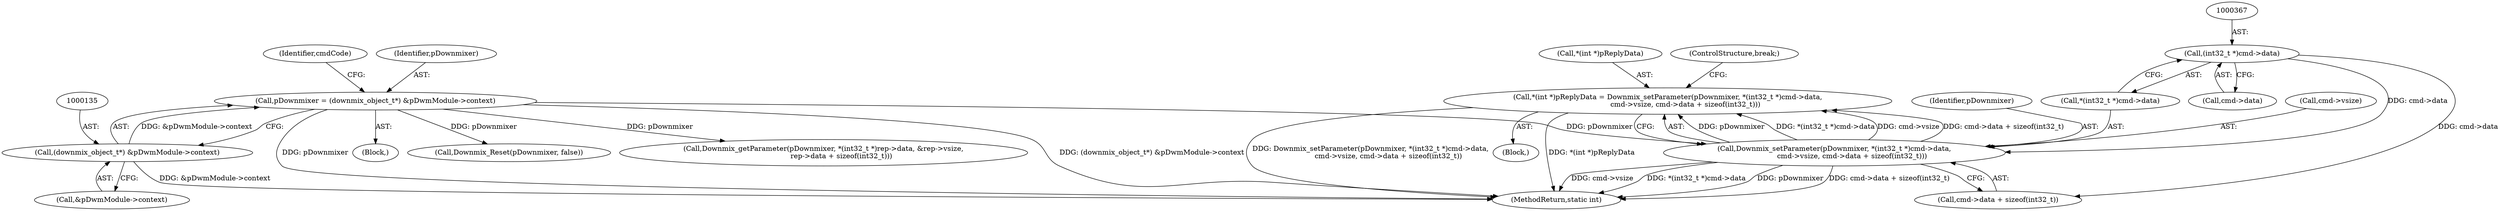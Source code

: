 digraph "0_Android_aeea52da00d210587fb3ed895de3d5f2e0264c88_0@integer" {
"1000358" [label="(Call,*(int *)pReplyData = Downmix_setParameter(pDownmixer, *(int32_t *)cmd->data,\n                cmd->vsize, cmd->data + sizeof(int32_t)))"];
"1000363" [label="(Call,Downmix_setParameter(pDownmixer, *(int32_t *)cmd->data,\n                cmd->vsize, cmd->data + sizeof(int32_t)))"];
"1000132" [label="(Call,pDownmixer = (downmix_object_t*) &pDwmModule->context)"];
"1000134" [label="(Call,(downmix_object_t*) &pDwmModule->context)"];
"1000366" [label="(Call,(int32_t *)cmd->data)"];
"1000365" [label="(Call,*(int32_t *)cmd->data)"];
"1000141" [label="(Identifier,cmdCode)"];
"1000142" [label="(Block,)"];
"1000363" [label="(Call,Downmix_setParameter(pDownmixer, *(int32_t *)cmd->data,\n                cmd->vsize, cmd->data + sizeof(int32_t)))"];
"1000136" [label="(Call,&pDwmModule->context)"];
"1000359" [label="(Call,*(int *)pReplyData)"];
"1000572" [label="(MethodReturn,static int)"];
"1000374" [label="(Call,cmd->data + sizeof(int32_t))"];
"1000133" [label="(Identifier,pDownmixer)"];
"1000107" [label="(Block,)"];
"1000134" [label="(Call,(downmix_object_t*) &pDwmModule->context)"];
"1000366" [label="(Call,(int32_t *)cmd->data)"];
"1000211" [label="(Call,Downmix_Reset(pDownmixer, false))"];
"1000371" [label="(Call,cmd->vsize)"];
"1000364" [label="(Identifier,pDownmixer)"];
"1000132" [label="(Call,pDownmixer = (downmix_object_t*) &pDwmModule->context)"];
"1000380" [label="(ControlStructure,break;)"];
"1000279" [label="(Call,Downmix_getParameter(pDownmixer, *(int32_t *)rep->data, &rep->vsize,\n                rep->data + sizeof(int32_t)))"];
"1000368" [label="(Call,cmd->data)"];
"1000358" [label="(Call,*(int *)pReplyData = Downmix_setParameter(pDownmixer, *(int32_t *)cmd->data,\n                cmd->vsize, cmd->data + sizeof(int32_t)))"];
"1000358" -> "1000142"  [label="AST: "];
"1000358" -> "1000363"  [label="CFG: "];
"1000359" -> "1000358"  [label="AST: "];
"1000363" -> "1000358"  [label="AST: "];
"1000380" -> "1000358"  [label="CFG: "];
"1000358" -> "1000572"  [label="DDG: Downmix_setParameter(pDownmixer, *(int32_t *)cmd->data,\n                cmd->vsize, cmd->data + sizeof(int32_t))"];
"1000358" -> "1000572"  [label="DDG: *(int *)pReplyData"];
"1000363" -> "1000358"  [label="DDG: pDownmixer"];
"1000363" -> "1000358"  [label="DDG: *(int32_t *)cmd->data"];
"1000363" -> "1000358"  [label="DDG: cmd->vsize"];
"1000363" -> "1000358"  [label="DDG: cmd->data + sizeof(int32_t)"];
"1000363" -> "1000374"  [label="CFG: "];
"1000364" -> "1000363"  [label="AST: "];
"1000365" -> "1000363"  [label="AST: "];
"1000371" -> "1000363"  [label="AST: "];
"1000374" -> "1000363"  [label="AST: "];
"1000363" -> "1000572"  [label="DDG: *(int32_t *)cmd->data"];
"1000363" -> "1000572"  [label="DDG: pDownmixer"];
"1000363" -> "1000572"  [label="DDG: cmd->data + sizeof(int32_t)"];
"1000363" -> "1000572"  [label="DDG: cmd->vsize"];
"1000132" -> "1000363"  [label="DDG: pDownmixer"];
"1000366" -> "1000363"  [label="DDG: cmd->data"];
"1000132" -> "1000107"  [label="AST: "];
"1000132" -> "1000134"  [label="CFG: "];
"1000133" -> "1000132"  [label="AST: "];
"1000134" -> "1000132"  [label="AST: "];
"1000141" -> "1000132"  [label="CFG: "];
"1000132" -> "1000572"  [label="DDG: (downmix_object_t*) &pDwmModule->context"];
"1000132" -> "1000572"  [label="DDG: pDownmixer"];
"1000134" -> "1000132"  [label="DDG: &pDwmModule->context"];
"1000132" -> "1000211"  [label="DDG: pDownmixer"];
"1000132" -> "1000279"  [label="DDG: pDownmixer"];
"1000134" -> "1000136"  [label="CFG: "];
"1000135" -> "1000134"  [label="AST: "];
"1000136" -> "1000134"  [label="AST: "];
"1000134" -> "1000572"  [label="DDG: &pDwmModule->context"];
"1000366" -> "1000365"  [label="AST: "];
"1000366" -> "1000368"  [label="CFG: "];
"1000367" -> "1000366"  [label="AST: "];
"1000368" -> "1000366"  [label="AST: "];
"1000365" -> "1000366"  [label="CFG: "];
"1000366" -> "1000374"  [label="DDG: cmd->data"];
}
